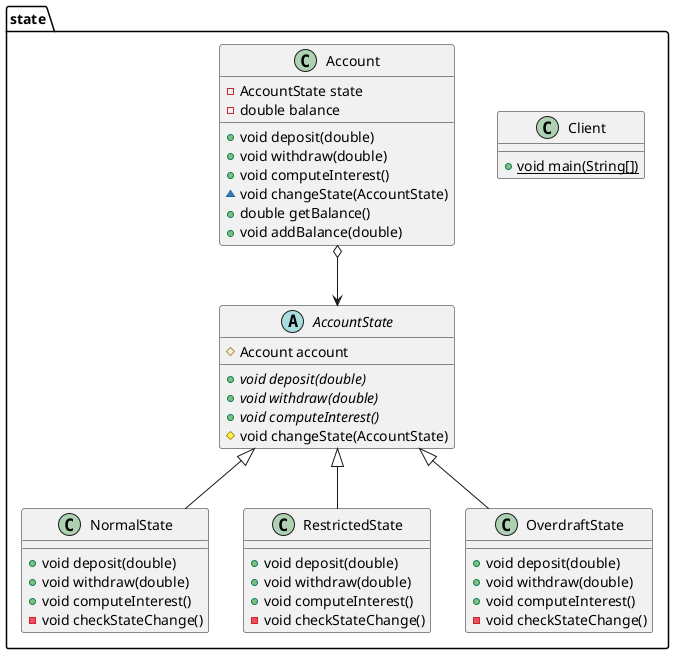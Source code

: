 @startuml
class state.Client {
+ {static} void main(String[])
}

class state.NormalState {
+ void deposit(double)
+ void withdraw(double)
+ void computeInterest()
- void checkStateChange()
}

class state.Account {
- AccountState state
- double balance
+ void deposit(double)
+ void withdraw(double)
+ void computeInterest()
~ void changeState(AccountState)
+ double getBalance()
+ void addBalance(double)
}


class state.RestrictedState {
+ void deposit(double)
+ void withdraw(double)
+ void computeInterest()
- void checkStateChange()
}

abstract class state.AccountState {
# Account account
+ {abstract}void deposit(double)
+ {abstract}void withdraw(double)
+ {abstract}void computeInterest()
# void changeState(AccountState)
}


class state.OverdraftState {
+ void deposit(double)
+ void withdraw(double)
+ void computeInterest()
- void checkStateChange()
}


state.Account o-->state.AccountState
state.AccountState <|-- state.NormalState
state.AccountState <|-- state.RestrictedState
state.AccountState <|-- state.OverdraftState
@enduml